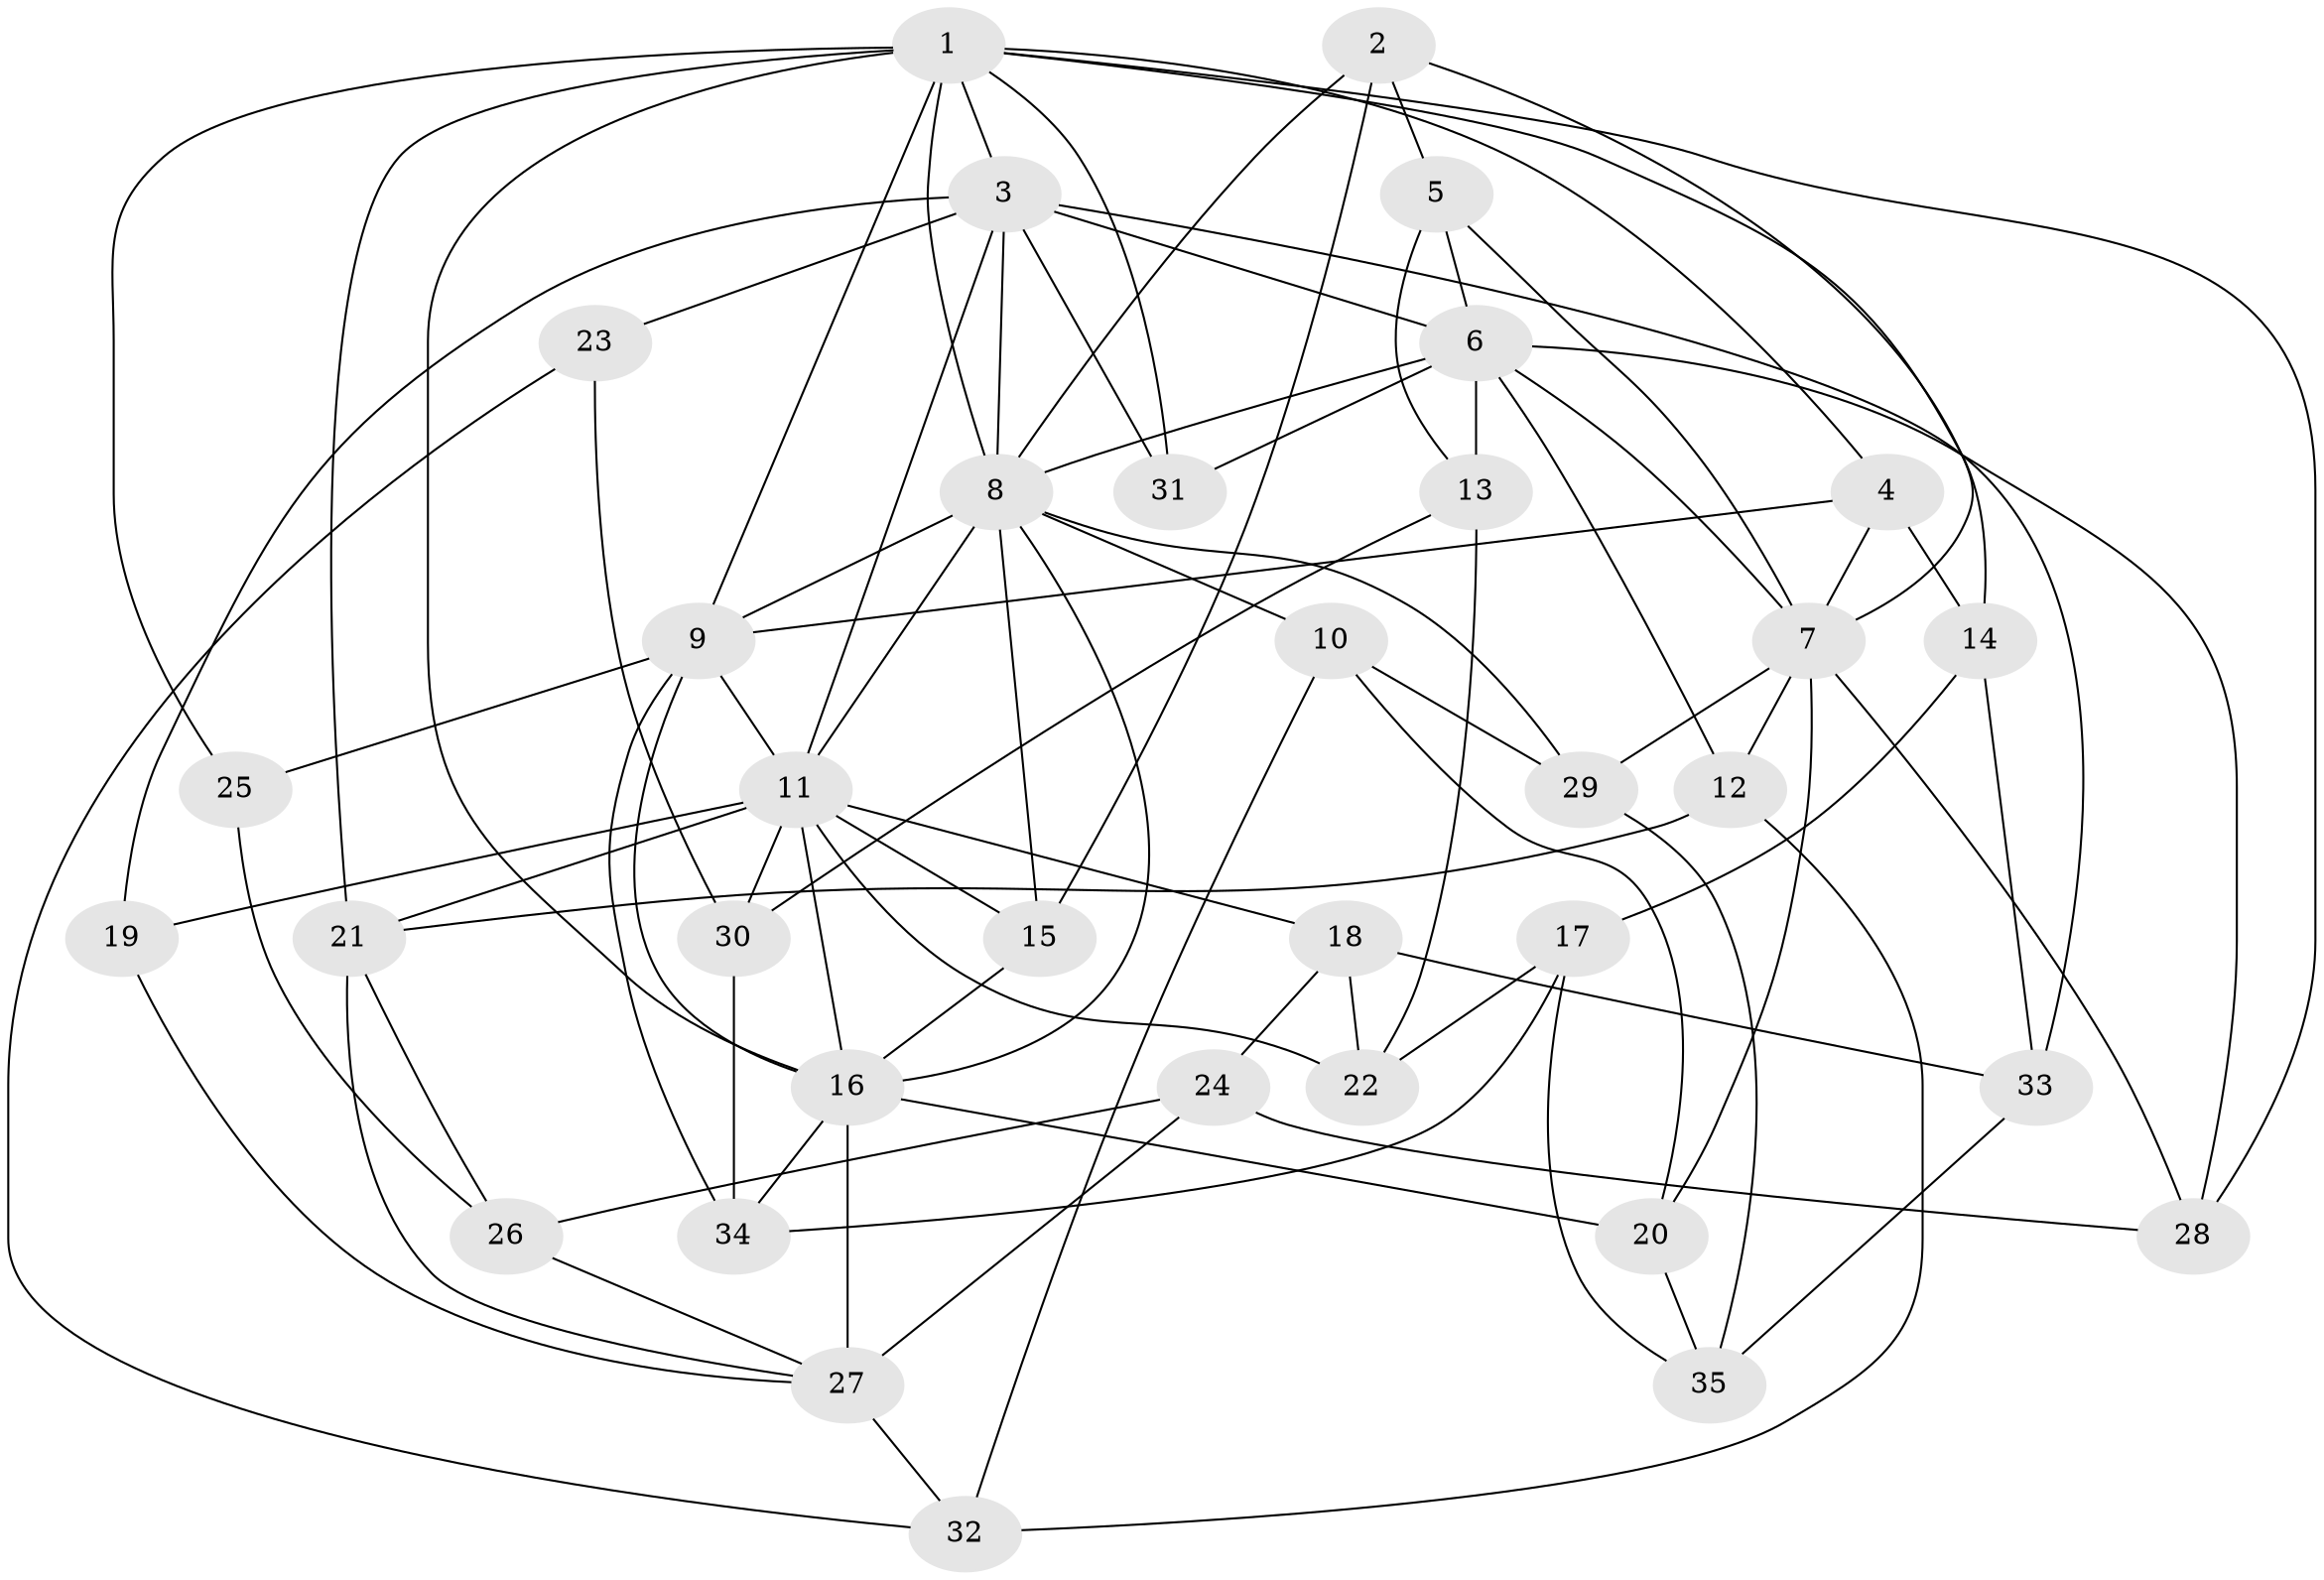 // original degree distribution, {4: 1.0}
// Generated by graph-tools (version 1.1) at 2025/38/03/09/25 02:38:10]
// undirected, 35 vertices, 88 edges
graph export_dot {
graph [start="1"]
  node [color=gray90,style=filled];
  1;
  2;
  3;
  4;
  5;
  6;
  7;
  8;
  9;
  10;
  11;
  12;
  13;
  14;
  15;
  16;
  17;
  18;
  19;
  20;
  21;
  22;
  23;
  24;
  25;
  26;
  27;
  28;
  29;
  30;
  31;
  32;
  33;
  34;
  35;
  1 -- 3 [weight=1.0];
  1 -- 4 [weight=1.0];
  1 -- 8 [weight=2.0];
  1 -- 9 [weight=1.0];
  1 -- 14 [weight=1.0];
  1 -- 16 [weight=1.0];
  1 -- 21 [weight=1.0];
  1 -- 25 [weight=1.0];
  1 -- 28 [weight=1.0];
  1 -- 31 [weight=2.0];
  2 -- 5 [weight=1.0];
  2 -- 7 [weight=1.0];
  2 -- 8 [weight=1.0];
  2 -- 15 [weight=1.0];
  3 -- 6 [weight=2.0];
  3 -- 8 [weight=1.0];
  3 -- 11 [weight=1.0];
  3 -- 19 [weight=1.0];
  3 -- 23 [weight=2.0];
  3 -- 31 [weight=1.0];
  3 -- 33 [weight=1.0];
  4 -- 7 [weight=1.0];
  4 -- 9 [weight=1.0];
  4 -- 14 [weight=1.0];
  5 -- 6 [weight=1.0];
  5 -- 7 [weight=1.0];
  5 -- 13 [weight=1.0];
  6 -- 7 [weight=1.0];
  6 -- 8 [weight=2.0];
  6 -- 12 [weight=1.0];
  6 -- 13 [weight=3.0];
  6 -- 28 [weight=1.0];
  6 -- 31 [weight=1.0];
  7 -- 12 [weight=1.0];
  7 -- 20 [weight=1.0];
  7 -- 28 [weight=1.0];
  7 -- 29 [weight=1.0];
  8 -- 9 [weight=1.0];
  8 -- 10 [weight=1.0];
  8 -- 11 [weight=1.0];
  8 -- 15 [weight=1.0];
  8 -- 16 [weight=1.0];
  8 -- 29 [weight=1.0];
  9 -- 11 [weight=1.0];
  9 -- 16 [weight=1.0];
  9 -- 25 [weight=2.0];
  9 -- 34 [weight=1.0];
  10 -- 20 [weight=1.0];
  10 -- 29 [weight=1.0];
  10 -- 32 [weight=1.0];
  11 -- 15 [weight=1.0];
  11 -- 16 [weight=1.0];
  11 -- 18 [weight=1.0];
  11 -- 19 [weight=2.0];
  11 -- 21 [weight=2.0];
  11 -- 22 [weight=1.0];
  11 -- 30 [weight=1.0];
  12 -- 21 [weight=1.0];
  12 -- 32 [weight=1.0];
  13 -- 22 [weight=1.0];
  13 -- 30 [weight=1.0];
  14 -- 17 [weight=1.0];
  14 -- 33 [weight=1.0];
  15 -- 16 [weight=1.0];
  16 -- 20 [weight=1.0];
  16 -- 27 [weight=3.0];
  16 -- 34 [weight=1.0];
  17 -- 22 [weight=1.0];
  17 -- 34 [weight=1.0];
  17 -- 35 [weight=1.0];
  18 -- 22 [weight=1.0];
  18 -- 24 [weight=1.0];
  18 -- 33 [weight=1.0];
  19 -- 27 [weight=1.0];
  20 -- 35 [weight=1.0];
  21 -- 26 [weight=1.0];
  21 -- 27 [weight=1.0];
  23 -- 30 [weight=1.0];
  23 -- 32 [weight=1.0];
  24 -- 26 [weight=1.0];
  24 -- 27 [weight=1.0];
  24 -- 28 [weight=1.0];
  25 -- 26 [weight=1.0];
  26 -- 27 [weight=1.0];
  27 -- 32 [weight=1.0];
  29 -- 35 [weight=1.0];
  30 -- 34 [weight=1.0];
  33 -- 35 [weight=1.0];
}
